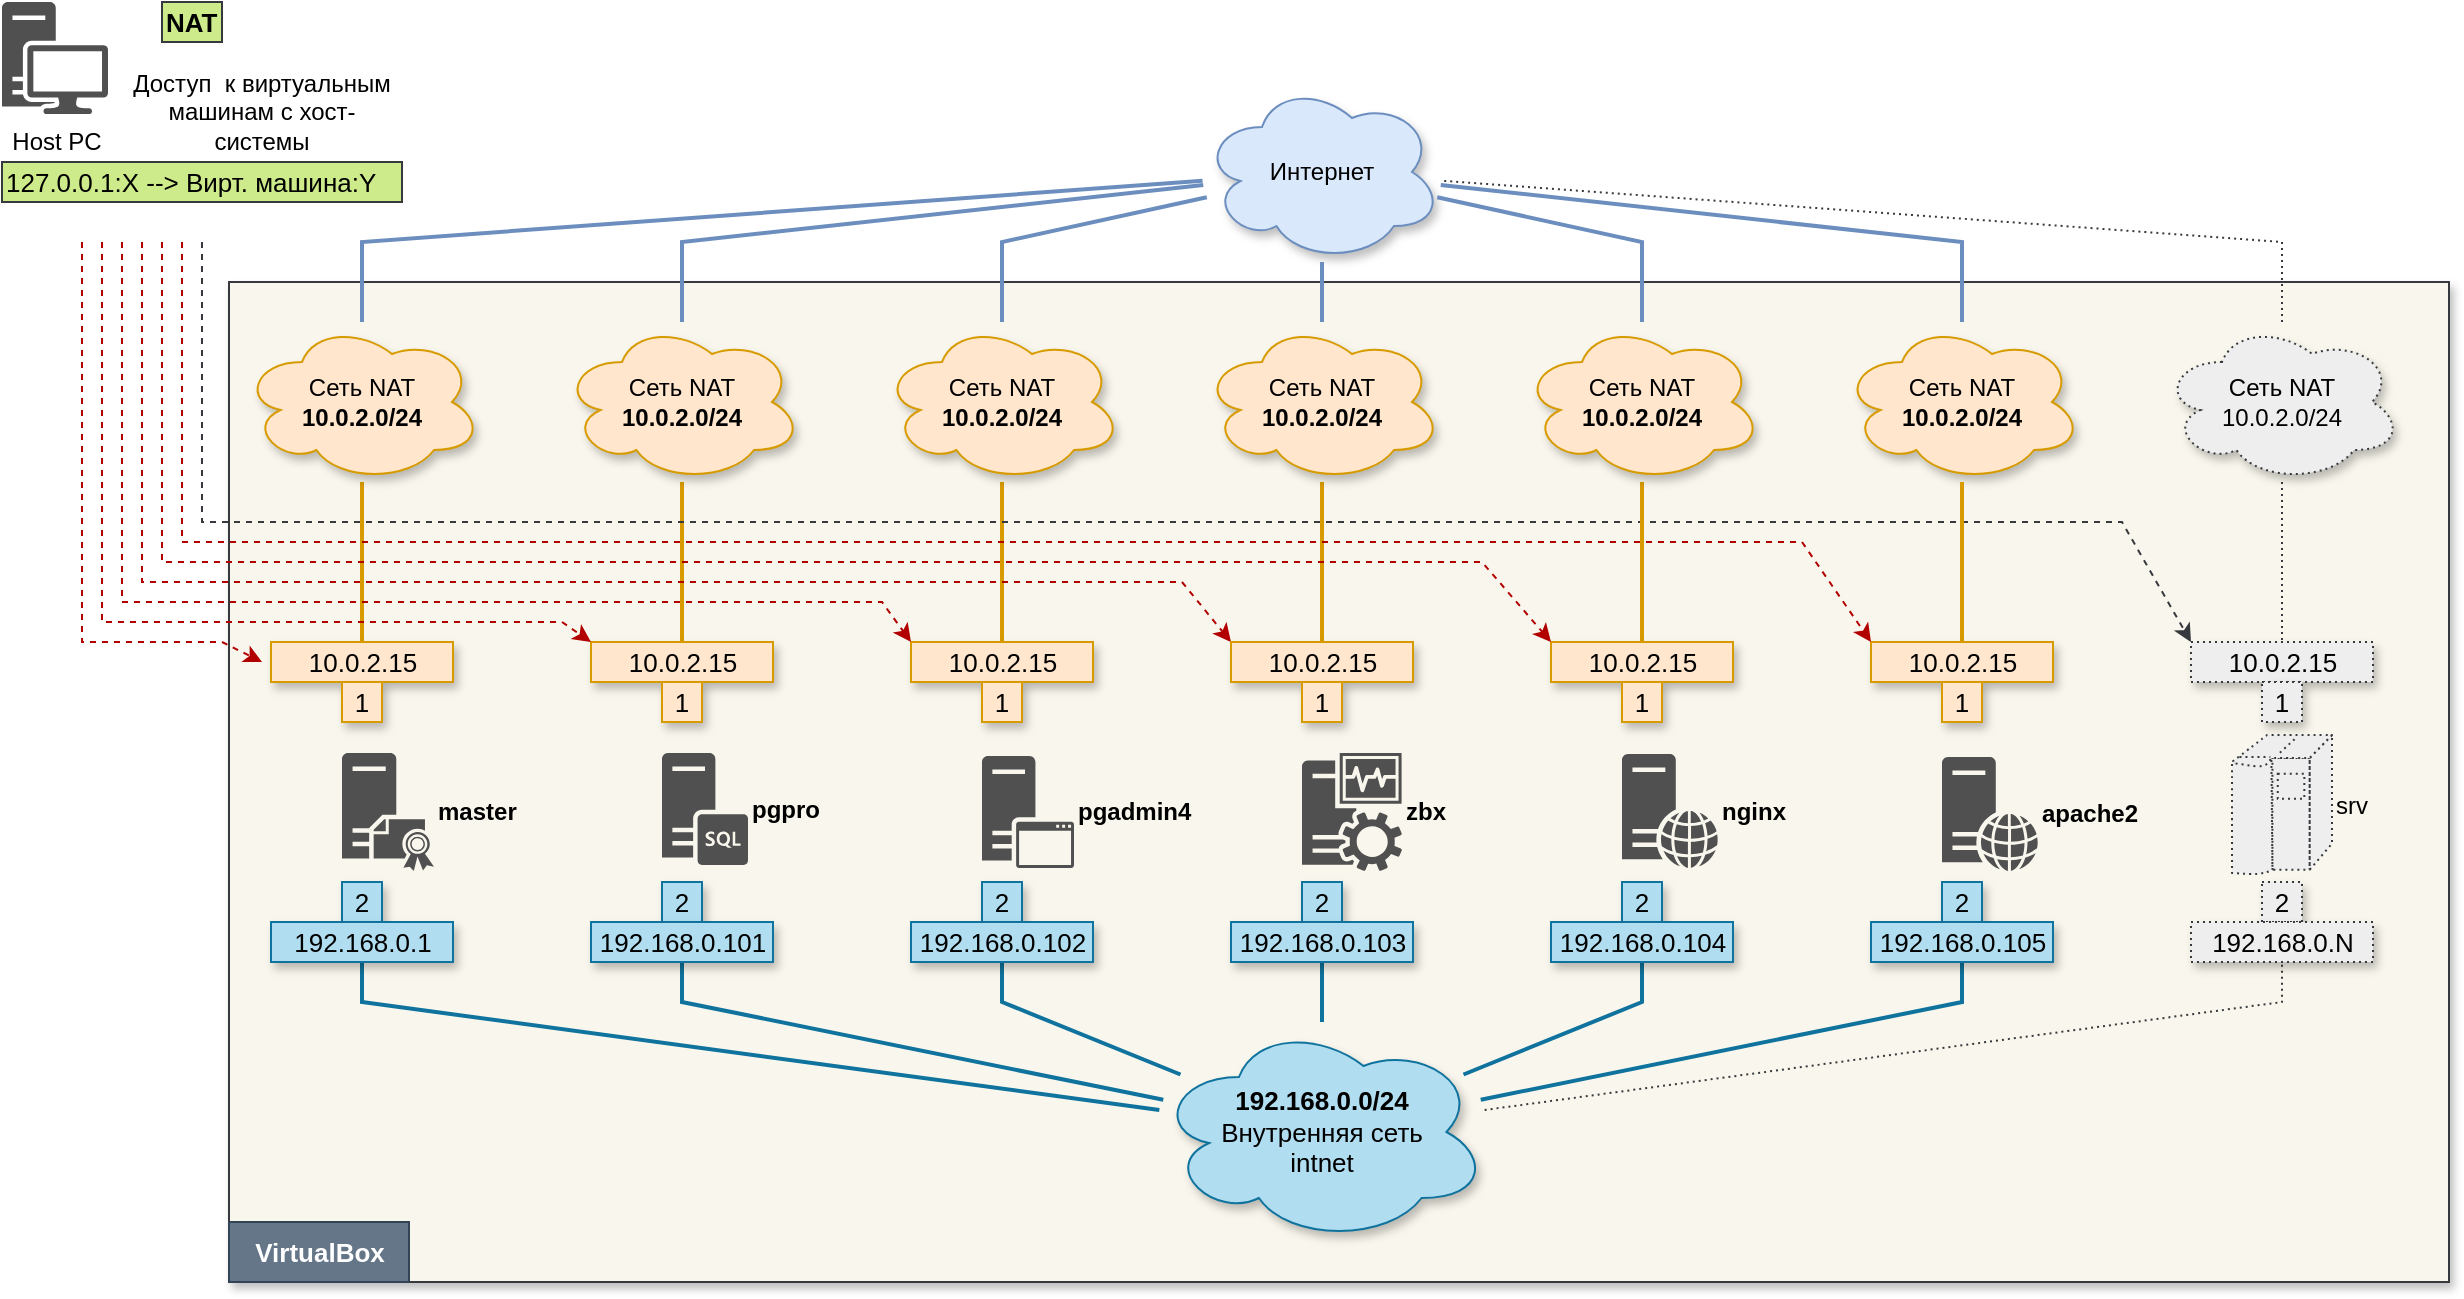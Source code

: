 <mxfile version="20.7.4" type="device"><diagram id="dLpNKgdumVeSnSUJRRxa" name="Страница 1"><mxGraphModel dx="1434" dy="926" grid="1" gridSize="10" guides="1" tooltips="1" connect="1" arrows="1" fold="1" page="1" pageScale="1" pageWidth="827" pageHeight="1169" math="0" shadow="0"><root><mxCell id="0"/><mxCell id="1" parent="0"/><mxCell id="pQSTXscZTdOlNcGqfAEL-66" value="" style="rounded=0;whiteSpace=wrap;html=1;strokeWidth=1;fontSize=13;fillColor=#f9f7ed;strokeColor=#36393d;shadow=1;glass=0;" parent="1" vertex="1"><mxGeometry x="193.5" y="180" width="1110" height="500" as="geometry"/></mxCell><mxCell id="pQSTXscZTdOlNcGqfAEL-23" value="" style="endArrow=none;html=1;rounded=0;fontSize=13;fillColor=#b1ddf0;strokeColor=#10739e;strokeWidth=2;startArrow=none;" parent="1" source="pQSTXscZTdOlNcGqfAEL-22" target="pQSTXscZTdOlNcGqfAEL-14" edge="1"><mxGeometry width="50" height="50" relative="1" as="geometry"><mxPoint x="210" y="650" as="sourcePoint"/><mxPoint x="230" y="520" as="targetPoint"/><Array as="points"/></mxGeometry></mxCell><mxCell id="1Jj2ksppsvtcZRuddjDc-9" value="" style="endArrow=none;html=1;rounded=0;fillColor=#ffe6cc;strokeColor=#d79b00;strokeWidth=2;" parent="1" source="pQSTXscZTdOlNcGqfAEL-29" target="pQSTXscZTdOlNcGqfAEL-5" edge="1"><mxGeometry width="50" height="50" relative="1" as="geometry"><mxPoint x="160" y="430" as="sourcePoint"/><mxPoint x="210" y="380" as="targetPoint"/></mxGeometry></mxCell><mxCell id="1Jj2ksppsvtcZRuddjDc-10" value="" style="endArrow=none;html=1;rounded=0;fillColor=#ffe6cc;strokeColor=#d79b00;strokeWidth=2;" parent="1" source="pQSTXscZTdOlNcGqfAEL-33" target="pQSTXscZTdOlNcGqfAEL-7" edge="1"><mxGeometry width="50" height="50" relative="1" as="geometry"><mxPoint x="460" y="720" as="sourcePoint"/><mxPoint x="540" y="320" as="targetPoint"/></mxGeometry></mxCell><mxCell id="1Jj2ksppsvtcZRuddjDc-11" value="" style="endArrow=none;html=1;rounded=0;fillColor=#ffe6cc;strokeColor=#d79b00;strokeWidth=2;" parent="1" source="pQSTXscZTdOlNcGqfAEL-35" target="pQSTXscZTdOlNcGqfAEL-9" edge="1"><mxGeometry width="50" height="50" relative="1" as="geometry"><mxPoint x="520" y="720" as="sourcePoint"/><mxPoint x="570" y="670" as="targetPoint"/></mxGeometry></mxCell><mxCell id="1Jj2ksppsvtcZRuddjDc-15" value="" style="endArrow=none;html=1;rounded=0;fillColor=#b1ddf0;strokeColor=#10739e;strokeWidth=2;" parent="1" source="pQSTXscZTdOlNcGqfAEL-16" target="pQSTXscZTdOlNcGqfAEL-17" edge="1"><mxGeometry width="50" height="50" relative="1" as="geometry"><mxPoint x="220" y="620" as="sourcePoint"/><mxPoint x="270" y="570" as="targetPoint"/><Array as="points"><mxPoint x="420" y="540"/></Array></mxGeometry></mxCell><mxCell id="1Jj2ksppsvtcZRuddjDc-16" value="" style="endArrow=none;html=1;rounded=0;entryX=0.5;entryY=0.5;entryDx=0;entryDy=0;entryPerimeter=0;fillColor=#b1ddf0;strokeColor=#10739e;strokeWidth=2;" parent="1" source="pQSTXscZTdOlNcGqfAEL-16" target="pQSTXscZTdOlNcGqfAEL-18" edge="1"><mxGeometry width="50" height="50" relative="1" as="geometry"><mxPoint x="600" y="640" as="sourcePoint"/><mxPoint x="650" y="590" as="targetPoint"/><Array as="points"><mxPoint x="580" y="540"/></Array></mxGeometry></mxCell><mxCell id="1Jj2ksppsvtcZRuddjDc-17" value="srv" style="shape=mxgraph.cisco.computers_and_peripherals.ibm_mainframe;html=1;pointerEvents=1;dashed=1;fillColor=#eeeeee;strokeColor=#36393d;strokeWidth=1;verticalLabelPosition=middle;verticalAlign=middle;align=left;outlineConnect=0;labelPosition=right;fontStyle=0;dashPattern=1 2;" parent="1" vertex="1"><mxGeometry x="1195" y="406.5" width="50" height="70" as="geometry"/></mxCell><mxCell id="1Jj2ksppsvtcZRuddjDc-18" value="" style="endArrow=none;html=1;rounded=0;fillColor=#eeeeee;strokeColor=#36393d;strokeWidth=1;dashed=1;dashPattern=1 2;" parent="1" source="pQSTXscZTdOlNcGqfAEL-16" target="pQSTXscZTdOlNcGqfAEL-19" edge="1"><mxGeometry width="50" height="50" relative="1" as="geometry"><mxPoint x="580" y="630" as="sourcePoint"/><mxPoint x="1150" y="600" as="targetPoint"/><Array as="points"><mxPoint x="1220" y="540"/></Array></mxGeometry></mxCell><mxCell id="1Jj2ksppsvtcZRuddjDc-19" value="" style="endArrow=none;html=1;rounded=0;fillColor=#eeeeee;strokeColor=#36393d;strokeWidth=1;dashed=1;dashPattern=1 2;" parent="1" source="pQSTXscZTdOlNcGqfAEL-11" target="pQSTXscZTdOlNcGqfAEL-37" edge="1"><mxGeometry width="50" height="50" relative="1" as="geometry"><mxPoint x="865" y="680" as="sourcePoint"/><mxPoint x="1300" y="290" as="targetPoint"/></mxGeometry></mxCell><mxCell id="pQSTXscZTdOlNcGqfAEL-4" value="&lt;div&gt;Интернет&lt;/div&gt;" style="ellipse;shape=cloud;whiteSpace=wrap;html=1;fillColor=#dae8fc;strokeColor=#6c8ebf;shadow=1;" parent="1" vertex="1"><mxGeometry x="680" y="80" width="120" height="90" as="geometry"/></mxCell><mxCell id="pQSTXscZTdOlNcGqfAEL-5" value="&lt;div&gt;Сеть NAT&lt;/div&gt;&lt;b&gt;10.0.2.0/24&lt;/b&gt;" style="ellipse;shape=cloud;whiteSpace=wrap;html=1;fillColor=#ffe6cc;strokeColor=#d79b00;shadow=1;" parent="1" vertex="1"><mxGeometry x="200" y="200" width="120" height="80" as="geometry"/></mxCell><mxCell id="pQSTXscZTdOlNcGqfAEL-7" value="&lt;div&gt;Сеть NAT&lt;/div&gt;&lt;div&gt;&lt;b&gt;10.0.2.0/24&lt;/b&gt;&lt;/div&gt;" style="ellipse;shape=cloud;whiteSpace=wrap;html=1;fillColor=#ffe6cc;strokeColor=#d79b00;shadow=1;" parent="1" vertex="1"><mxGeometry x="360" y="200" width="120" height="80" as="geometry"/></mxCell><mxCell id="pQSTXscZTdOlNcGqfAEL-9" value="&lt;div&gt;Сеть NAT&lt;/div&gt;&lt;b&gt;10.0.2.0/24&lt;/b&gt;" style="ellipse;shape=cloud;whiteSpace=wrap;html=1;fillColor=#ffe6cc;strokeColor=#d79b00;shadow=1;" parent="1" vertex="1"><mxGeometry x="520" y="200" width="120" height="80" as="geometry"/></mxCell><mxCell id="pQSTXscZTdOlNcGqfAEL-11" value="&lt;div&gt;Сеть NAT&lt;/div&gt;&lt;span&gt;10.0.2.0/24&lt;/span&gt;" style="ellipse;shape=cloud;whiteSpace=wrap;html=1;fillColor=#eeeeee;strokeColor=#36393d;shadow=1;dashed=1;dashPattern=1 2;fontStyle=0" parent="1" vertex="1"><mxGeometry x="1160" y="200" width="120" height="80" as="geometry"/></mxCell><mxCell id="pQSTXscZTdOlNcGqfAEL-14" value="2" style="whiteSpace=wrap;html=1;aspect=fixed;verticalAlign=middle;fontSize=13;fillColor=#b1ddf0;strokeColor=#10739e;fontStyle=0;shadow=1;" parent="1" vertex="1"><mxGeometry x="250" y="480" width="20" height="20" as="geometry"/></mxCell><mxCell id="pQSTXscZTdOlNcGqfAEL-16" value="&lt;div&gt;&lt;b&gt;192.168.0.0/24&lt;/b&gt;&lt;/div&gt;&lt;div&gt;Внутренняя сеть &lt;br&gt;intnet&lt;/div&gt;" style="ellipse;shape=cloud;whiteSpace=wrap;html=1;fontSize=13;fillColor=#b1ddf0;strokeColor=#10739e;shadow=1;" parent="1" vertex="1"><mxGeometry x="657" y="550" width="166" height="110" as="geometry"/></mxCell><mxCell id="pQSTXscZTdOlNcGqfAEL-17" value="2" style="whiteSpace=wrap;html=1;aspect=fixed;verticalAlign=middle;fontSize=13;fillColor=#b1ddf0;strokeColor=#10739e;fontStyle=0;shadow=1;" parent="1" vertex="1"><mxGeometry x="410" y="480" width="20" height="20" as="geometry"/></mxCell><mxCell id="pQSTXscZTdOlNcGqfAEL-18" value="2" style="whiteSpace=wrap;html=1;aspect=fixed;verticalAlign=middle;fontSize=13;fillColor=#b1ddf0;strokeColor=#10739e;fontStyle=0;shadow=1;" parent="1" vertex="1"><mxGeometry x="570" y="480" width="20" height="20" as="geometry"/></mxCell><mxCell id="pQSTXscZTdOlNcGqfAEL-19" value="2" style="whiteSpace=wrap;html=1;aspect=fixed;verticalAlign=middle;fontSize=13;fillColor=#eeeeee;strokeColor=#36393d;fontStyle=0;shadow=1;dashed=1;dashPattern=1 2;" parent="1" vertex="1"><mxGeometry x="1210" y="480" width="20" height="20" as="geometry"/></mxCell><mxCell id="pQSTXscZTdOlNcGqfAEL-24" value="192.168.0.101" style="text;html=1;strokeColor=#10739e;fillColor=#b1ddf0;align=center;verticalAlign=middle;whiteSpace=wrap;rounded=0;fontSize=13;fontStyle=0;shadow=1;" parent="1" vertex="1"><mxGeometry x="374.5" y="500" width="91" height="20" as="geometry"/></mxCell><mxCell id="pQSTXscZTdOlNcGqfAEL-25" value="192.168.0.102" style="text;html=1;strokeColor=#10739e;fillColor=#b1ddf0;align=center;verticalAlign=middle;whiteSpace=wrap;rounded=0;fontSize=13;fontStyle=0;shadow=1;" parent="1" vertex="1"><mxGeometry x="534.5" y="500" width="91" height="20" as="geometry"/></mxCell><mxCell id="pQSTXscZTdOlNcGqfAEL-26" value="192.168.0.N" style="text;html=1;strokeColor=#36393d;fillColor=#eeeeee;align=center;verticalAlign=middle;whiteSpace=wrap;rounded=0;fontSize=13;fontStyle=0;shadow=1;dashed=1;dashPattern=1 2;" parent="1" vertex="1"><mxGeometry x="1174.5" y="500" width="91" height="20" as="geometry"/></mxCell><mxCell id="pQSTXscZTdOlNcGqfAEL-30" value="10.0.2.15" style="text;html=1;strokeColor=#d79b00;fillColor=#ffe6cc;align=center;verticalAlign=middle;whiteSpace=wrap;rounded=0;fontSize=13;shadow=1;" parent="1" vertex="1"><mxGeometry x="214.5" y="360" width="91" height="20" as="geometry"/></mxCell><mxCell id="pQSTXscZTdOlNcGqfAEL-34" value="10.0.2.15" style="text;html=1;strokeColor=#d79b00;fillColor=#ffe6cc;align=center;verticalAlign=middle;whiteSpace=wrap;rounded=0;fontSize=13;shadow=1;" parent="1" vertex="1"><mxGeometry x="374.5" y="360" width="91" height="20" as="geometry"/></mxCell><mxCell id="pQSTXscZTdOlNcGqfAEL-36" value="10.0.2.15" style="text;html=1;strokeColor=#d79b00;fillColor=#ffe6cc;align=center;verticalAlign=middle;whiteSpace=wrap;rounded=0;fontSize=13;shadow=1;" parent="1" vertex="1"><mxGeometry x="534.5" y="360" width="91" height="20" as="geometry"/></mxCell><mxCell id="pQSTXscZTdOlNcGqfAEL-38" value="10.0.2.15" style="text;html=1;strokeColor=#36393d;fillColor=#eeeeee;align=center;verticalAlign=middle;whiteSpace=wrap;rounded=0;fontSize=13;shadow=1;dashed=1;dashPattern=1 2;" parent="1" vertex="1"><mxGeometry x="1174.5" y="360" width="91" height="20" as="geometry"/></mxCell><mxCell id="pQSTXscZTdOlNcGqfAEL-43" value="" style="endArrow=classic;html=1;rounded=0;fontSize=13;fillColor=#e51400;strokeColor=#B20000;dashed=1;entryX=0;entryY=0;entryDx=0;entryDy=0;" parent="1" target="tnZdwxEttJW5x21GmOAq-10" edge="1"><mxGeometry x="0.003" y="-20" width="50" height="50" relative="1" as="geometry"><mxPoint x="150" y="160" as="sourcePoint"/><mxPoint x="670" y="380" as="targetPoint"/><Array as="points"><mxPoint x="150" y="330"/><mxPoint x="670" y="330"/></Array><mxPoint as="offset"/></mxGeometry></mxCell><mxCell id="pQSTXscZTdOlNcGqfAEL-47" value="" style="endArrow=classic;html=1;rounded=0;fontSize=13;fillColor=#eeeeee;strokeColor=#36393d;dashed=1;entryX=0;entryY=0;entryDx=0;entryDy=0;" parent="1" target="pQSTXscZTdOlNcGqfAEL-38" edge="1"><mxGeometry width="50" height="50" relative="1" as="geometry"><mxPoint x="180" y="160" as="sourcePoint"/><mxPoint x="253" y="39" as="targetPoint"/><Array as="points"><mxPoint x="180" y="300"/><mxPoint x="1140" y="300"/></Array></mxGeometry></mxCell><mxCell id="pQSTXscZTdOlNcGqfAEL-54" value="NAT" style="text;html=1;fillColor=#cdeb8b;align=left;verticalAlign=middle;whiteSpace=wrap;rounded=0;fontSize=13;fontStyle=1;strokeColor=#36393d;" parent="1" vertex="1"><mxGeometry x="160" y="40" width="30" height="20" as="geometry"/></mxCell><mxCell id="pQSTXscZTdOlNcGqfAEL-63" value="127.0.0.1:X --&amp;gt; Вирт. машина:Y" style="text;html=1;align=left;verticalAlign=middle;whiteSpace=wrap;rounded=0;fontSize=13;fillColor=#cdeb8b;strokeColor=#36393d;fontStyle=0;" parent="1" vertex="1"><mxGeometry x="80" y="120" width="200" height="20" as="geometry"/></mxCell><mxCell id="pQSTXscZTdOlNcGqfAEL-67" value="VirtualBox" style="text;html=1;strokeColor=#314354;fillColor=#647687;align=center;verticalAlign=middle;whiteSpace=wrap;rounded=0;strokeWidth=1;fontSize=13;fontColor=#ffffff;fontStyle=1;shadow=0;" parent="1" vertex="1"><mxGeometry x="193.5" y="650" width="90" height="30" as="geometry"/></mxCell><mxCell id="pQSTXscZTdOlNcGqfAEL-6" value="" style="endArrow=none;html=1;rounded=0;strokeWidth=2;fillColor=#dae8fc;strokeColor=#6c8ebf;" parent="1" source="pQSTXscZTdOlNcGqfAEL-5" target="pQSTXscZTdOlNcGqfAEL-4" edge="1"><mxGeometry width="50" height="50" relative="1" as="geometry"><mxPoint x="130" y="220" as="sourcePoint"/><mxPoint x="180" y="170" as="targetPoint"/><Array as="points"><mxPoint x="260" y="160"/></Array></mxGeometry></mxCell><mxCell id="pQSTXscZTdOlNcGqfAEL-8" value="" style="endArrow=none;html=1;rounded=0;strokeWidth=2;fillColor=#dae8fc;strokeColor=#6c8ebf;" parent="1" source="pQSTXscZTdOlNcGqfAEL-7" target="pQSTXscZTdOlNcGqfAEL-4" edge="1"><mxGeometry width="50" height="50" relative="1" as="geometry"><mxPoint x="170" y="250" as="sourcePoint"/><mxPoint x="220" y="200" as="targetPoint"/><Array as="points"><mxPoint x="420" y="160"/></Array></mxGeometry></mxCell><mxCell id="pQSTXscZTdOlNcGqfAEL-10" value="" style="endArrow=none;html=1;rounded=0;strokeWidth=2;fillColor=#dae8fc;strokeColor=#6c8ebf;" parent="1" source="pQSTXscZTdOlNcGqfAEL-9" target="pQSTXscZTdOlNcGqfAEL-4" edge="1"><mxGeometry width="50" height="50" relative="1" as="geometry"><mxPoint x="140" y="240" as="sourcePoint"/><mxPoint x="190" y="190" as="targetPoint"/><Array as="points"><mxPoint x="580" y="160"/></Array></mxGeometry></mxCell><mxCell id="pQSTXscZTdOlNcGqfAEL-29" value="1" style="whiteSpace=wrap;html=1;aspect=fixed;verticalAlign=middle;fontSize=13;fillColor=#ffe6cc;strokeColor=#d79b00;fontStyle=0;shadow=1;" parent="1" vertex="1"><mxGeometry x="250" y="380" width="20" height="20" as="geometry"/></mxCell><mxCell id="pQSTXscZTdOlNcGqfAEL-33" value="1" style="whiteSpace=wrap;html=1;aspect=fixed;verticalAlign=middle;fontSize=13;fillColor=#ffe6cc;strokeColor=#d79b00;fontStyle=0;shadow=1;" parent="1" vertex="1"><mxGeometry x="410" y="380" width="20" height="20" as="geometry"/></mxCell><mxCell id="pQSTXscZTdOlNcGqfAEL-35" value="1" style="whiteSpace=wrap;html=1;aspect=fixed;verticalAlign=middle;fontSize=13;fillColor=#ffe6cc;strokeColor=#d79b00;fontStyle=0;shadow=1;" parent="1" vertex="1"><mxGeometry x="570" y="380" width="20" height="20" as="geometry"/></mxCell><mxCell id="pQSTXscZTdOlNcGqfAEL-37" value="1" style="whiteSpace=wrap;html=1;aspect=fixed;verticalAlign=middle;fontSize=13;fillColor=#eeeeee;strokeColor=#36393d;fontStyle=0;shadow=1;dashed=1;dashPattern=1 2;" parent="1" vertex="1"><mxGeometry x="1210" y="380" width="20" height="20" as="geometry"/></mxCell><mxCell id="tnZdwxEttJW5x21GmOAq-6" value="" style="endArrow=none;html=1;rounded=0;fillColor=#ffe6cc;strokeColor=#d79b00;strokeWidth=2;" edge="1" source="tnZdwxEttJW5x21GmOAq-11" target="tnZdwxEttJW5x21GmOAq-7" parent="1"><mxGeometry width="50" height="50" relative="1" as="geometry"><mxPoint x="675" y="720" as="sourcePoint"/><mxPoint x="725" y="670" as="targetPoint"/></mxGeometry></mxCell><mxCell id="tnZdwxEttJW5x21GmOAq-7" value="&lt;div&gt;Сеть NAT&lt;/div&gt;&lt;b&gt;10.0.2.0/24&lt;/b&gt;" style="ellipse;shape=cloud;whiteSpace=wrap;html=1;fillColor=#ffe6cc;strokeColor=#d79b00;shadow=1;" vertex="1" parent="1"><mxGeometry x="680" y="200" width="120" height="80" as="geometry"/></mxCell><mxCell id="tnZdwxEttJW5x21GmOAq-8" value="2" style="whiteSpace=wrap;html=1;aspect=fixed;verticalAlign=middle;fontSize=13;fillColor=#b1ddf0;strokeColor=#10739e;fontStyle=0;shadow=1;" vertex="1" parent="1"><mxGeometry x="730" y="480" width="20" height="20" as="geometry"/></mxCell><mxCell id="tnZdwxEttJW5x21GmOAq-10" value="10.0.2.15" style="text;html=1;strokeColor=#d79b00;fillColor=#ffe6cc;align=center;verticalAlign=middle;whiteSpace=wrap;rounded=0;fontSize=13;shadow=1;" vertex="1" parent="1"><mxGeometry x="694.5" y="360" width="91" height="20" as="geometry"/></mxCell><mxCell id="tnZdwxEttJW5x21GmOAq-11" value="1" style="whiteSpace=wrap;html=1;aspect=fixed;verticalAlign=middle;fontSize=13;fillColor=#ffe6cc;strokeColor=#d79b00;fontStyle=0;shadow=1;" vertex="1" parent="1"><mxGeometry x="730" y="380" width="20" height="20" as="geometry"/></mxCell><mxCell id="tnZdwxEttJW5x21GmOAq-13" value="" style="endArrow=none;html=1;rounded=0;fillColor=#ffe6cc;strokeColor=#d79b00;strokeWidth=2;" edge="1" source="tnZdwxEttJW5x21GmOAq-18" target="tnZdwxEttJW5x21GmOAq-14" parent="1"><mxGeometry width="50" height="50" relative="1" as="geometry"><mxPoint x="822" y="720" as="sourcePoint"/><mxPoint x="872" y="670" as="targetPoint"/></mxGeometry></mxCell><mxCell id="tnZdwxEttJW5x21GmOAq-14" value="&lt;div&gt;Сеть NAT&lt;/div&gt;&lt;b&gt;10.0.2.0/24&lt;/b&gt;" style="ellipse;shape=cloud;whiteSpace=wrap;html=1;fillColor=#ffe6cc;strokeColor=#d79b00;shadow=1;" vertex="1" parent="1"><mxGeometry x="840" y="200" width="120" height="80" as="geometry"/></mxCell><mxCell id="tnZdwxEttJW5x21GmOAq-15" value="2" style="whiteSpace=wrap;html=1;aspect=fixed;verticalAlign=middle;fontSize=13;fillColor=#b1ddf0;strokeColor=#10739e;fontStyle=0;shadow=1;" vertex="1" parent="1"><mxGeometry x="890" y="480" width="20" height="20" as="geometry"/></mxCell><mxCell id="tnZdwxEttJW5x21GmOAq-17" value="10.0.2.15" style="text;html=1;strokeColor=#d79b00;fillColor=#ffe6cc;align=center;verticalAlign=middle;whiteSpace=wrap;rounded=0;fontSize=13;shadow=1;" vertex="1" parent="1"><mxGeometry x="854.5" y="360" width="91" height="20" as="geometry"/></mxCell><mxCell id="tnZdwxEttJW5x21GmOAq-18" value="1" style="whiteSpace=wrap;html=1;aspect=fixed;verticalAlign=middle;fontSize=13;fillColor=#ffe6cc;strokeColor=#d79b00;fontStyle=0;shadow=1;" vertex="1" parent="1"><mxGeometry x="890" y="380" width="20" height="20" as="geometry"/></mxCell><mxCell id="tnZdwxEttJW5x21GmOAq-19" value="" style="endArrow=none;html=1;rounded=0;fillColor=#b1ddf0;strokeColor=#10739e;strokeWidth=2;" edge="1" parent="1" source="pQSTXscZTdOlNcGqfAEL-16" target="tnZdwxEttJW5x21GmOAq-9"><mxGeometry x="-0.365" y="-192" width="50" height="50" relative="1" as="geometry"><mxPoint x="570.414" y="591.308" as="sourcePoint"/><mxPoint x="820" y="560" as="targetPoint"/><Array as="points"/><mxPoint x="-17" y="80" as="offset"/></mxGeometry></mxCell><mxCell id="tnZdwxEttJW5x21GmOAq-9" value="192.168.0.103" style="text;html=1;strokeColor=#10739e;fillColor=#b1ddf0;align=center;verticalAlign=middle;whiteSpace=wrap;rounded=0;fontSize=13;fontStyle=0;shadow=1;" vertex="1" parent="1"><mxGeometry x="694.5" y="500" width="91" height="20" as="geometry"/></mxCell><mxCell id="tnZdwxEttJW5x21GmOAq-20" value="" style="endArrow=none;html=1;rounded=0;fillColor=#b1ddf0;strokeColor=#10739e;strokeWidth=2;" edge="1" parent="1" source="pQSTXscZTdOlNcGqfAEL-16" target="tnZdwxEttJW5x21GmOAq-15"><mxGeometry x="-0.365" y="-192" width="50" height="50" relative="1" as="geometry"><mxPoint x="660.481" y="616.203" as="sourcePoint"/><mxPoint x="750" y="530" as="targetPoint"/><Array as="points"><mxPoint x="900" y="540"/></Array><mxPoint x="-17" y="80" as="offset"/></mxGeometry></mxCell><mxCell id="tnZdwxEttJW5x21GmOAq-28" value="pgpro" style="sketch=0;pointerEvents=1;shadow=0;dashed=0;html=1;strokeColor=none;fillColor=#505050;labelPosition=right;verticalLabelPosition=middle;verticalAlign=middle;outlineConnect=0;align=left;shape=mxgraph.office.servers.sql_server;fontStyle=1" vertex="1" parent="1"><mxGeometry x="410" y="415.5" width="43" height="56" as="geometry"/></mxCell><mxCell id="tnZdwxEttJW5x21GmOAq-31" value="nginx" style="sketch=0;pointerEvents=1;shadow=0;dashed=0;html=1;strokeColor=none;fillColor=#505050;labelPosition=right;verticalLabelPosition=middle;verticalAlign=middle;outlineConnect=0;align=left;shape=mxgraph.office.servers.web_server;fontStyle=1" vertex="1" parent="1"><mxGeometry x="890" y="416" width="48" height="57" as="geometry"/></mxCell><mxCell id="tnZdwxEttJW5x21GmOAq-32" value="pgadmin4" style="sketch=0;pointerEvents=1;shadow=0;dashed=0;html=1;strokeColor=none;fillColor=#505050;labelPosition=right;verticalLabelPosition=middle;verticalAlign=middle;outlineConnect=0;align=left;shape=mxgraph.office.servers.application_server;fontStyle=1" vertex="1" parent="1"><mxGeometry x="570" y="417" width="46" height="56" as="geometry"/></mxCell><mxCell id="tnZdwxEttJW5x21GmOAq-33" value="zbx" style="sketch=0;pointerEvents=1;shadow=0;dashed=0;html=1;strokeColor=none;fillColor=#505050;labelPosition=right;verticalLabelPosition=middle;verticalAlign=middle;outlineConnect=0;align=left;shape=mxgraph.office.servers.monitoring_sql_reporting_services;fontStyle=1" vertex="1" parent="1"><mxGeometry x="730" y="415.5" width="50" height="59" as="geometry"/></mxCell><mxCell id="tnZdwxEttJW5x21GmOAq-34" value="master" style="sketch=0;pointerEvents=1;shadow=0;dashed=0;html=1;strokeColor=none;fillColor=#505050;labelPosition=right;verticalLabelPosition=middle;verticalAlign=middle;outlineConnect=0;align=left;shape=mxgraph.office.servers.certificate_authority;fontStyle=1" vertex="1" parent="1"><mxGeometry x="250" y="415.5" width="46" height="59" as="geometry"/></mxCell><mxCell id="tnZdwxEttJW5x21GmOAq-35" value="2" style="whiteSpace=wrap;html=1;aspect=fixed;verticalAlign=middle;fontSize=13;fillColor=#b1ddf0;strokeColor=#10739e;fontStyle=0;shadow=1;" vertex="1" parent="1"><mxGeometry x="1050" y="480" width="20" height="20" as="geometry"/></mxCell><mxCell id="tnZdwxEttJW5x21GmOAq-39" value="apache2" style="sketch=0;pointerEvents=1;shadow=0;dashed=0;html=1;strokeColor=none;fillColor=#505050;labelPosition=right;verticalLabelPosition=middle;verticalAlign=middle;outlineConnect=0;align=left;shape=mxgraph.office.servers.web_server;fontStyle=1" vertex="1" parent="1"><mxGeometry x="1050" y="417.5" width="48" height="57" as="geometry"/></mxCell><mxCell id="tnZdwxEttJW5x21GmOAq-40" value="&lt;div&gt;Сеть NAT&lt;/div&gt;&lt;b&gt;10.0.2.0/24&lt;/b&gt;" style="ellipse;shape=cloud;whiteSpace=wrap;html=1;fillColor=#ffe6cc;strokeColor=#d79b00;shadow=1;" vertex="1" parent="1"><mxGeometry x="1000" y="200" width="120" height="80" as="geometry"/></mxCell><mxCell id="tnZdwxEttJW5x21GmOAq-41" value="Host PC" style="sketch=0;pointerEvents=1;shadow=0;dashed=0;html=1;strokeColor=none;fillColor=#505050;labelPosition=center;verticalLabelPosition=bottom;verticalAlign=top;outlineConnect=0;align=center;shape=mxgraph.office.devices.workstation;" vertex="1" parent="1"><mxGeometry x="80" y="40" width="53" height="56" as="geometry"/></mxCell><mxCell id="tnZdwxEttJW5x21GmOAq-42" value="" style="endArrow=none;html=1;rounded=0;fillColor=#b1ddf0;strokeColor=#10739e;strokeWidth=2;" edge="1" parent="1" source="pQSTXscZTdOlNcGqfAEL-16" target="tnZdwxEttJW5x21GmOAq-35"><mxGeometry x="-0.365" y="-192" width="50" height="50" relative="1" as="geometry"><mxPoint x="799.465" y="650.835" as="sourcePoint"/><mxPoint x="895.6" y="530" as="targetPoint"/><Array as="points"><mxPoint x="1060" y="540"/></Array><mxPoint x="-17" y="80" as="offset"/></mxGeometry></mxCell><mxCell id="tnZdwxEttJW5x21GmOAq-43" value="" style="endArrow=none;html=1;rounded=0;strokeWidth=2;fillColor=#dae8fc;strokeColor=#6c8ebf;" edge="1" parent="1" source="tnZdwxEttJW5x21GmOAq-7" target="pQSTXscZTdOlNcGqfAEL-4"><mxGeometry width="50" height="50" relative="1" as="geometry"><mxPoint x="741.31" y="191.68" as="sourcePoint"/><mxPoint x="876.998" y="90.004" as="targetPoint"/><Array as="points"/></mxGeometry></mxCell><mxCell id="tnZdwxEttJW5x21GmOAq-44" value="" style="endArrow=none;html=1;rounded=0;strokeWidth=2;fillColor=#dae8fc;strokeColor=#6c8ebf;" edge="1" parent="1" source="tnZdwxEttJW5x21GmOAq-14" target="pQSTXscZTdOlNcGqfAEL-4"><mxGeometry width="50" height="50" relative="1" as="geometry"><mxPoint x="888.96" y="178.99" as="sourcePoint"/><mxPoint x="999.999" y="80.001" as="targetPoint"/><Array as="points"><mxPoint x="900" y="160"/></Array></mxGeometry></mxCell><mxCell id="tnZdwxEttJW5x21GmOAq-45" value="" style="endArrow=none;html=1;rounded=0;strokeWidth=2;fillColor=#dae8fc;strokeColor=#6c8ebf;" edge="1" parent="1" source="tnZdwxEttJW5x21GmOAq-40" target="pQSTXscZTdOlNcGqfAEL-4"><mxGeometry width="50" height="50" relative="1" as="geometry"><mxPoint x="981.04" y="218.99" as="sourcePoint"/><mxPoint x="870.001" y="120.001" as="targetPoint"/><Array as="points"><mxPoint x="1060" y="160"/></Array></mxGeometry></mxCell><mxCell id="tnZdwxEttJW5x21GmOAq-46" value="" style="endArrow=none;html=1;rounded=0;fontSize=13;fillColor=#b1ddf0;strokeColor=#10739e;strokeWidth=2;" edge="1" parent="1" source="pQSTXscZTdOlNcGqfAEL-16" target="pQSTXscZTdOlNcGqfAEL-22"><mxGeometry width="50" height="50" relative="1" as="geometry"><mxPoint x="662.86" y="664.7" as="sourcePoint"/><mxPoint x="260.714" y="500" as="targetPoint"/><Array as="points"><mxPoint x="260" y="540"/></Array></mxGeometry></mxCell><mxCell id="pQSTXscZTdOlNcGqfAEL-22" value="192.168.0.1" style="text;html=1;strokeColor=#10739e;fillColor=#b1ddf0;align=center;verticalAlign=middle;whiteSpace=wrap;rounded=0;fontSize=13;fontStyle=0;shadow=1;" parent="1" vertex="1"><mxGeometry x="214.5" y="500" width="91" height="20" as="geometry"/></mxCell><mxCell id="tnZdwxEttJW5x21GmOAq-16" value="192.168.0.104" style="text;html=1;strokeColor=#10739e;fillColor=#b1ddf0;align=center;verticalAlign=middle;whiteSpace=wrap;rounded=0;fontSize=13;fontStyle=0;shadow=1;" vertex="1" parent="1"><mxGeometry x="854.5" y="500" width="91" height="20" as="geometry"/></mxCell><mxCell id="tnZdwxEttJW5x21GmOAq-48" value="" style="endArrow=none;html=1;rounded=0;fillColor=#ffe6cc;strokeColor=#d79b00;strokeWidth=2;" edge="1" parent="1" source="tnZdwxEttJW5x21GmOAq-38" target="tnZdwxEttJW5x21GmOAq-40"><mxGeometry width="50" height="50" relative="1" as="geometry"><mxPoint x="910" y="390" as="sourcePoint"/><mxPoint x="910" y="290" as="targetPoint"/></mxGeometry></mxCell><mxCell id="tnZdwxEttJW5x21GmOAq-37" value="10.0.2.15" style="text;html=1;strokeColor=#d79b00;fillColor=#ffe6cc;align=center;verticalAlign=middle;whiteSpace=wrap;rounded=0;fontSize=13;shadow=1;" vertex="1" parent="1"><mxGeometry x="1014.5" y="360" width="91" height="20" as="geometry"/></mxCell><mxCell id="tnZdwxEttJW5x21GmOAq-38" value="1" style="whiteSpace=wrap;html=1;aspect=fixed;verticalAlign=middle;fontSize=13;fillColor=#ffe6cc;strokeColor=#d79b00;fontStyle=0;shadow=1;" vertex="1" parent="1"><mxGeometry x="1050" y="380" width="20" height="20" as="geometry"/></mxCell><mxCell id="tnZdwxEttJW5x21GmOAq-36" value="192.168.0.105" style="text;html=1;strokeColor=#10739e;fillColor=#b1ddf0;align=center;verticalAlign=middle;whiteSpace=wrap;rounded=0;fontSize=13;fontStyle=0;shadow=1;" vertex="1" parent="1"><mxGeometry x="1014.5" y="500" width="91" height="20" as="geometry"/></mxCell><mxCell id="tnZdwxEttJW5x21GmOAq-51" value="" style="endArrow=none;html=1;rounded=0;fillColor=#eeeeee;strokeColor=#36393d;strokeWidth=1;dashed=1;dashPattern=1 2;" edge="1" parent="1" source="pQSTXscZTdOlNcGqfAEL-11" target="pQSTXscZTdOlNcGqfAEL-4"><mxGeometry width="50" height="50" relative="1" as="geometry"><mxPoint x="960.003" y="82.186" as="sourcePoint"/><mxPoint x="1364.48" y="-100" as="targetPoint"/><Array as="points"><mxPoint x="1220" y="160"/></Array></mxGeometry></mxCell><mxCell id="tnZdwxEttJW5x21GmOAq-58" value="" style="endArrow=classic;html=1;rounded=0;fontSize=13;fillColor=#e51400;strokeColor=#B20000;dashed=1;entryX=0;entryY=0;entryDx=0;entryDy=0;" edge="1" parent="1" target="pQSTXscZTdOlNcGqfAEL-36"><mxGeometry x="0.003" y="-20" width="50" height="50" relative="1" as="geometry"><mxPoint x="140" y="160" as="sourcePoint"/><mxPoint x="694.5" y="390" as="targetPoint"/><Array as="points"><mxPoint x="140" y="340"/><mxPoint x="520" y="340"/></Array><mxPoint as="offset"/></mxGeometry></mxCell><mxCell id="tnZdwxEttJW5x21GmOAq-62" value="" style="endArrow=classic;html=1;rounded=0;fontSize=13;fillColor=#e51400;strokeColor=#B20000;dashed=1;entryX=0;entryY=0;entryDx=0;entryDy=0;" edge="1" parent="1" target="pQSTXscZTdOlNcGqfAEL-34"><mxGeometry width="50" height="50" relative="1" as="geometry"><mxPoint x="130" y="160" as="sourcePoint"/><mxPoint x="360" y="370" as="targetPoint"/><Array as="points"><mxPoint x="130" y="350"/><mxPoint x="360" y="350"/></Array></mxGeometry></mxCell><mxCell id="tnZdwxEttJW5x21GmOAq-65" value="" style="endArrow=classic;html=1;rounded=0;fontSize=13;fillColor=#e51400;strokeColor=#B20000;dashed=1;" edge="1" parent="1"><mxGeometry width="50" height="50" relative="1" as="geometry"><mxPoint x="120" y="160" as="sourcePoint"/><mxPoint x="210" y="370" as="targetPoint"/><Array as="points"><mxPoint x="120" y="360"/><mxPoint x="190" y="360"/></Array></mxGeometry></mxCell><mxCell id="tnZdwxEttJW5x21GmOAq-67" value="" style="endArrow=classic;html=1;rounded=0;fontSize=13;fillColor=#e51400;strokeColor=#B20000;dashed=1;entryX=0;entryY=0;entryDx=0;entryDy=0;" edge="1" parent="1" target="tnZdwxEttJW5x21GmOAq-17"><mxGeometry width="50" height="50" relative="1" as="geometry"><mxPoint x="160" y="160" as="sourcePoint"/><mxPoint x="897.25" y="380" as="targetPoint"/><Array as="points"><mxPoint x="160" y="320"/><mxPoint x="820" y="320"/></Array></mxGeometry></mxCell><mxCell id="tnZdwxEttJW5x21GmOAq-68" value="" style="endArrow=classic;html=1;rounded=0;fontSize=13;fillColor=#e51400;strokeColor=#B20000;dashed=1;entryX=0;entryY=0;entryDx=0;entryDy=0;" edge="1" parent="1" target="tnZdwxEttJW5x21GmOAq-37"><mxGeometry width="50" height="50" relative="1" as="geometry"><mxPoint x="170" y="160" as="sourcePoint"/><mxPoint x="960" y="350" as="targetPoint"/><Array as="points"><mxPoint x="170" y="310"/><mxPoint x="980" y="310"/></Array></mxGeometry></mxCell><mxCell id="tnZdwxEttJW5x21GmOAq-88" value="Доступ&amp;nbsp; к виртуальным машинам с хост-системы" style="text;html=1;strokeColor=none;fillColor=none;align=center;verticalAlign=middle;whiteSpace=wrap;rounded=0;" vertex="1" parent="1"><mxGeometry x="140" y="70" width="140" height="50" as="geometry"/></mxCell></root></mxGraphModel></diagram></mxfile>